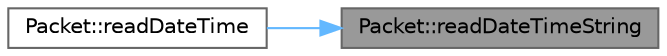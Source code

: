 digraph "Packet::readDateTimeString"
{
 // INTERACTIVE_SVG=YES
 // LATEX_PDF_SIZE
  bgcolor="transparent";
  edge [fontname=Helvetica,fontsize=10,labelfontname=Helvetica,labelfontsize=10];
  node [fontname=Helvetica,fontsize=10,shape=box,height=0.2,width=0.4];
  rankdir="RL";
  Node1 [id="Node000001",label="Packet::readDateTimeString",height=0.2,width=0.4,color="gray40", fillcolor="grey60", style="filled", fontcolor="black",tooltip=" "];
  Node1 -> Node2 [id="edge2_Node000001_Node000002",dir="back",color="steelblue1",style="solid",tooltip=" "];
  Node2 [id="Node000002",label="Packet::readDateTime",height=0.2,width=0.4,color="grey40", fillcolor="white", style="filled",URL="$d9/dd4/a00776_ad60aaa40cf18ef15cb2c2c71890b8c42.html#ad60aaa40cf18ef15cb2c2c71890b8c42",tooltip=" "];
}
